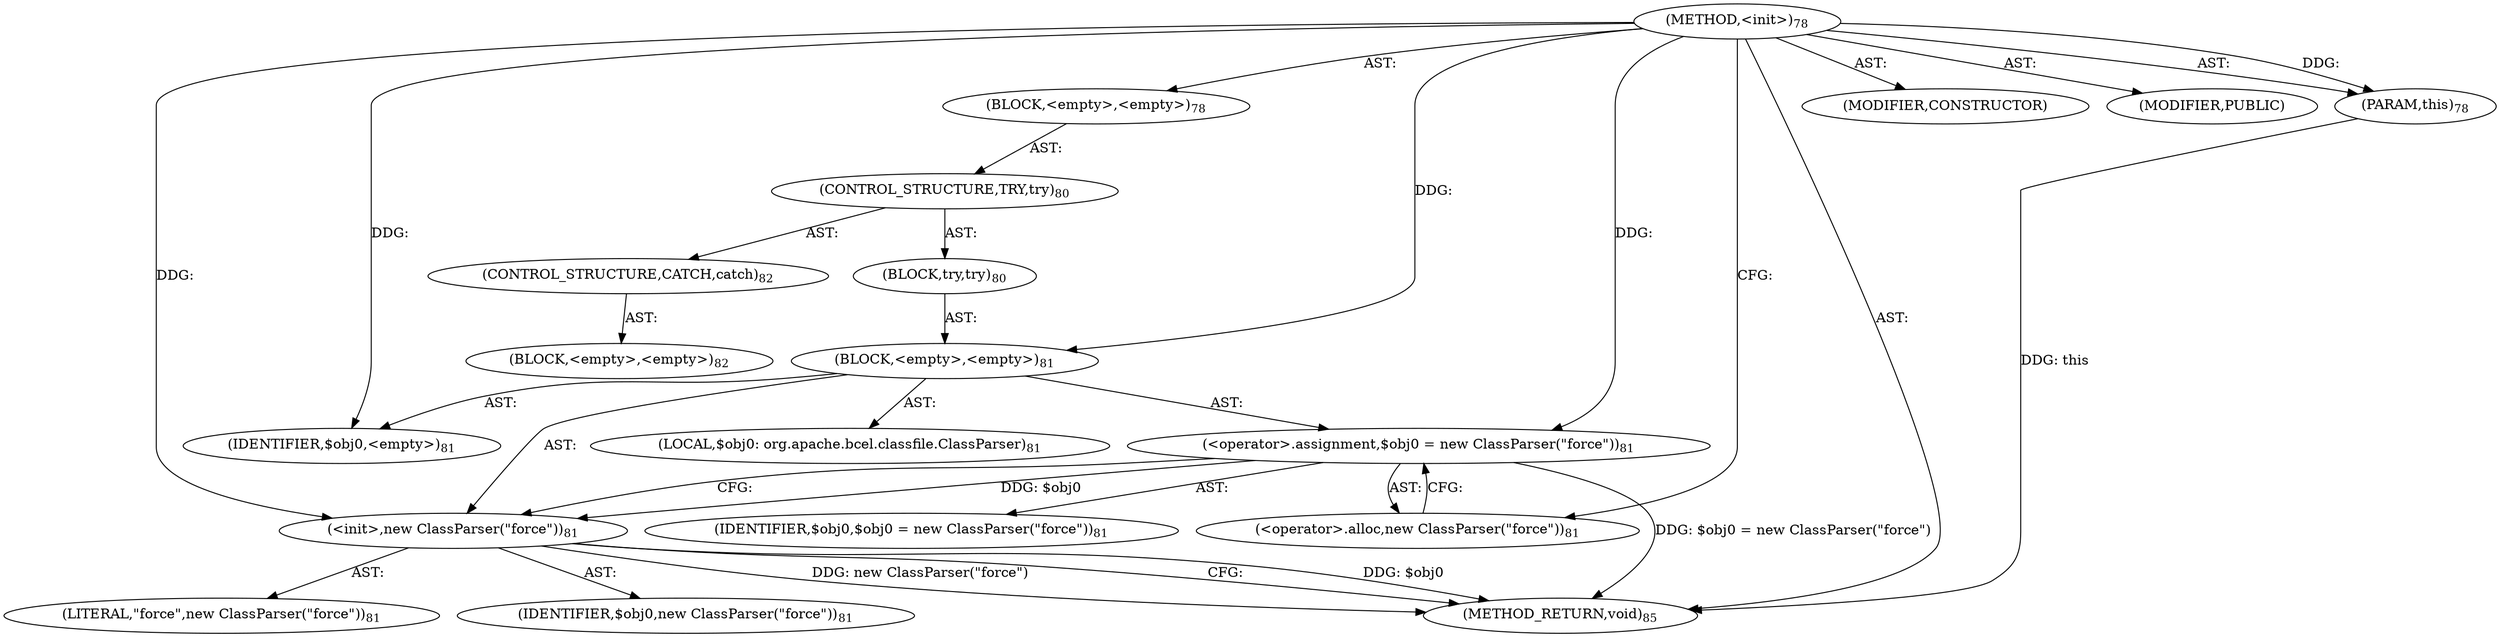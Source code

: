 digraph "&lt;init&gt;" {  
"111669149696" [label = <(METHOD,&lt;init&gt;)<SUB>78</SUB>> ]
"115964116993" [label = <(PARAM,this)<SUB>78</SUB>> ]
"25769803776" [label = <(BLOCK,&lt;empty&gt;,&lt;empty&gt;)<SUB>78</SUB>> ]
"47244640256" [label = <(CONTROL_STRUCTURE,TRY,try)<SUB>80</SUB>> ]
"25769803777" [label = <(BLOCK,try,try)<SUB>80</SUB>> ]
"25769803778" [label = <(BLOCK,&lt;empty&gt;,&lt;empty&gt;)<SUB>81</SUB>> ]
"94489280512" [label = <(LOCAL,$obj0: org.apache.bcel.classfile.ClassParser)<SUB>81</SUB>> ]
"30064771072" [label = <(&lt;operator&gt;.assignment,$obj0 = new ClassParser(&quot;force&quot;))<SUB>81</SUB>> ]
"68719476739" [label = <(IDENTIFIER,$obj0,$obj0 = new ClassParser(&quot;force&quot;))<SUB>81</SUB>> ]
"30064771073" [label = <(&lt;operator&gt;.alloc,new ClassParser(&quot;force&quot;))<SUB>81</SUB>> ]
"30064771074" [label = <(&lt;init&gt;,new ClassParser(&quot;force&quot;))<SUB>81</SUB>> ]
"68719476740" [label = <(IDENTIFIER,$obj0,new ClassParser(&quot;force&quot;))<SUB>81</SUB>> ]
"90194313216" [label = <(LITERAL,&quot;force&quot;,new ClassParser(&quot;force&quot;))<SUB>81</SUB>> ]
"68719476741" [label = <(IDENTIFIER,$obj0,&lt;empty&gt;)<SUB>81</SUB>> ]
"47244640257" [label = <(CONTROL_STRUCTURE,CATCH,catch)<SUB>82</SUB>> ]
"25769803779" [label = <(BLOCK,&lt;empty&gt;,&lt;empty&gt;)<SUB>82</SUB>> ]
"133143986176" [label = <(MODIFIER,CONSTRUCTOR)> ]
"133143986177" [label = <(MODIFIER,PUBLIC)> ]
"128849018880" [label = <(METHOD_RETURN,void)<SUB>85</SUB>> ]
  "111669149696" -> "115964116993"  [ label = "AST: "] 
  "111669149696" -> "25769803776"  [ label = "AST: "] 
  "111669149696" -> "133143986176"  [ label = "AST: "] 
  "111669149696" -> "133143986177"  [ label = "AST: "] 
  "111669149696" -> "128849018880"  [ label = "AST: "] 
  "25769803776" -> "47244640256"  [ label = "AST: "] 
  "47244640256" -> "25769803777"  [ label = "AST: "] 
  "47244640256" -> "47244640257"  [ label = "AST: "] 
  "25769803777" -> "25769803778"  [ label = "AST: "] 
  "25769803778" -> "94489280512"  [ label = "AST: "] 
  "25769803778" -> "30064771072"  [ label = "AST: "] 
  "25769803778" -> "30064771074"  [ label = "AST: "] 
  "25769803778" -> "68719476741"  [ label = "AST: "] 
  "30064771072" -> "68719476739"  [ label = "AST: "] 
  "30064771072" -> "30064771073"  [ label = "AST: "] 
  "30064771074" -> "68719476740"  [ label = "AST: "] 
  "30064771074" -> "90194313216"  [ label = "AST: "] 
  "47244640257" -> "25769803779"  [ label = "AST: "] 
  "30064771072" -> "30064771074"  [ label = "CFG: "] 
  "30064771074" -> "128849018880"  [ label = "CFG: "] 
  "30064771073" -> "30064771072"  [ label = "CFG: "] 
  "111669149696" -> "30064771073"  [ label = "CFG: "] 
  "115964116993" -> "128849018880"  [ label = "DDG: this"] 
  "30064771072" -> "128849018880"  [ label = "DDG: $obj0 = new ClassParser(&quot;force&quot;)"] 
  "30064771074" -> "128849018880"  [ label = "DDG: $obj0"] 
  "30064771074" -> "128849018880"  [ label = "DDG: new ClassParser(&quot;force&quot;)"] 
  "111669149696" -> "115964116993"  [ label = "DDG: "] 
  "111669149696" -> "25769803778"  [ label = "DDG: "] 
  "111669149696" -> "30064771072"  [ label = "DDG: "] 
  "111669149696" -> "68719476741"  [ label = "DDG: "] 
  "30064771072" -> "30064771074"  [ label = "DDG: $obj0"] 
  "111669149696" -> "30064771074"  [ label = "DDG: "] 
}
